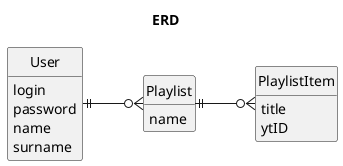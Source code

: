 @startuml entityDiagram
title ERD
left to right direction
hide circle
skinparam linetype ortho
hide empty methods
hide empty members

entity "User" as user
{
    login
    password
    name
    surname
}

entity "Playlist" as playlist
{
    name
}

entity "PlaylistItem" as song
{
    title
    ytID
}

user ||--o{ playlist
playlist ||--o{ song
@enduml